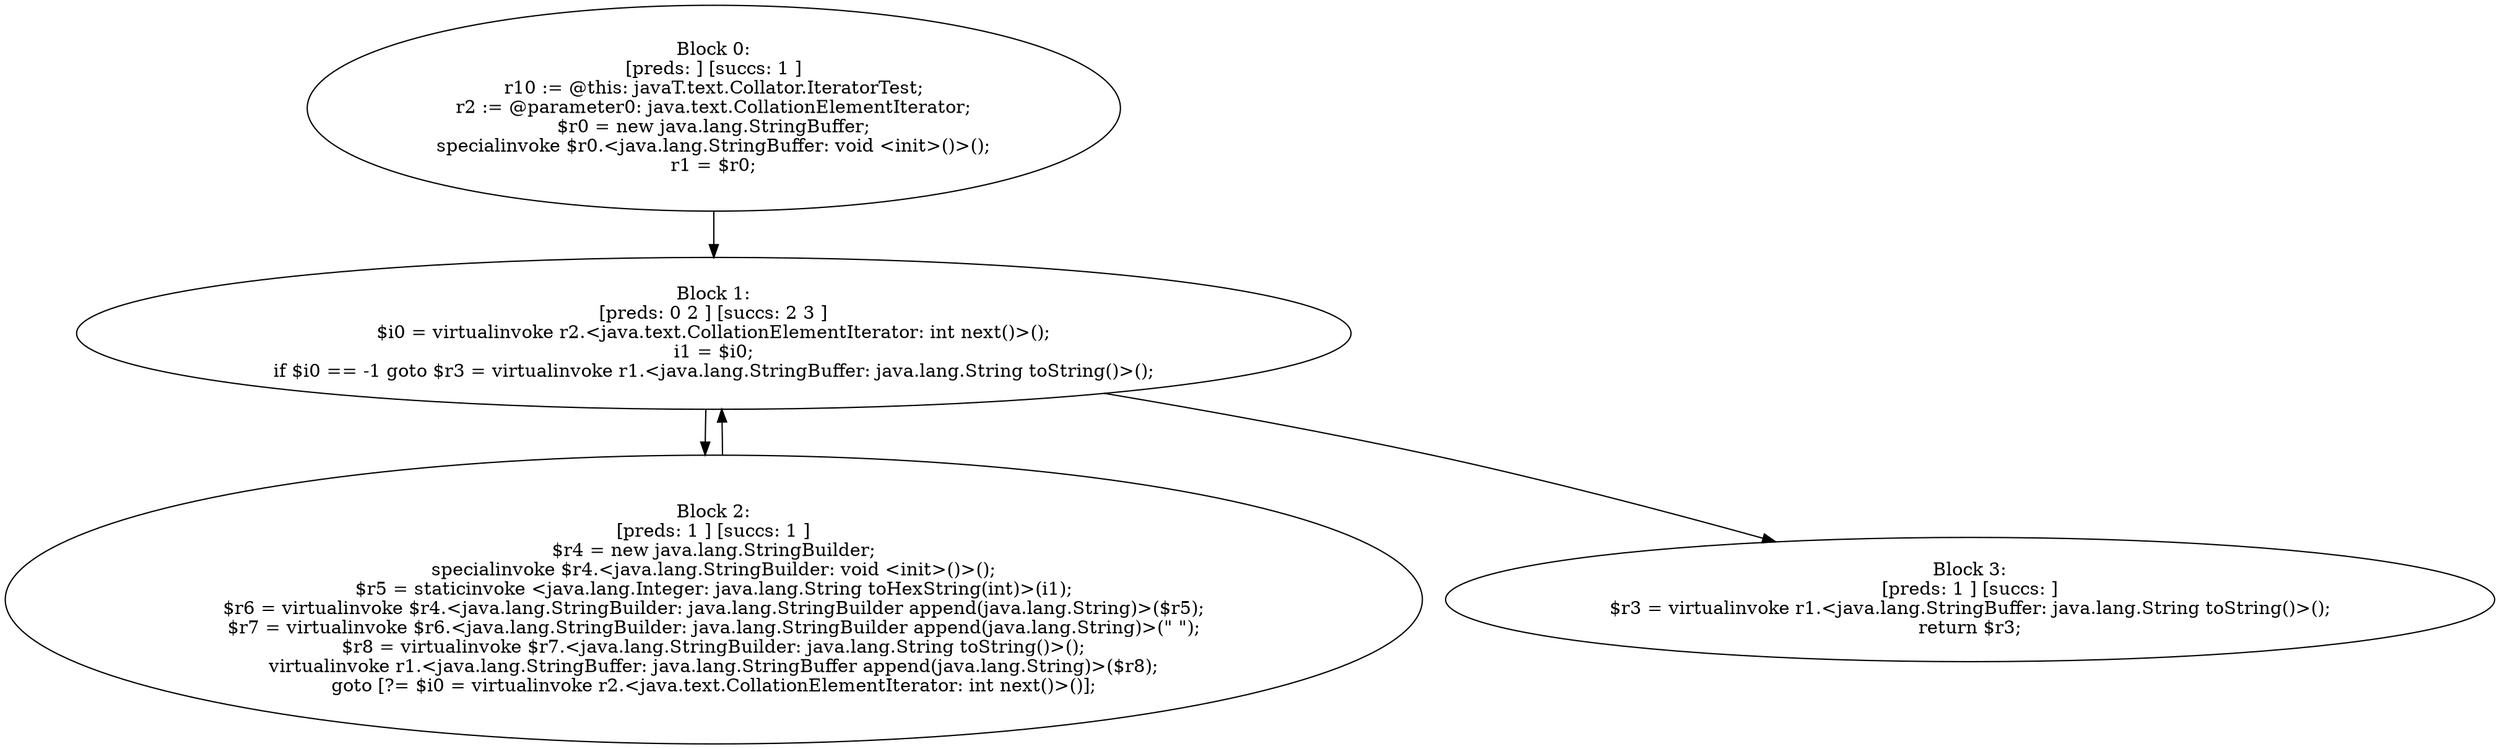 digraph "unitGraph" {
    "Block 0:
[preds: ] [succs: 1 ]
r10 := @this: javaT.text.Collator.IteratorTest;
r2 := @parameter0: java.text.CollationElementIterator;
$r0 = new java.lang.StringBuffer;
specialinvoke $r0.<java.lang.StringBuffer: void <init>()>();
r1 = $r0;
"
    "Block 1:
[preds: 0 2 ] [succs: 2 3 ]
$i0 = virtualinvoke r2.<java.text.CollationElementIterator: int next()>();
i1 = $i0;
if $i0 == -1 goto $r3 = virtualinvoke r1.<java.lang.StringBuffer: java.lang.String toString()>();
"
    "Block 2:
[preds: 1 ] [succs: 1 ]
$r4 = new java.lang.StringBuilder;
specialinvoke $r4.<java.lang.StringBuilder: void <init>()>();
$r5 = staticinvoke <java.lang.Integer: java.lang.String toHexString(int)>(i1);
$r6 = virtualinvoke $r4.<java.lang.StringBuilder: java.lang.StringBuilder append(java.lang.String)>($r5);
$r7 = virtualinvoke $r6.<java.lang.StringBuilder: java.lang.StringBuilder append(java.lang.String)>(\" \");
$r8 = virtualinvoke $r7.<java.lang.StringBuilder: java.lang.String toString()>();
virtualinvoke r1.<java.lang.StringBuffer: java.lang.StringBuffer append(java.lang.String)>($r8);
goto [?= $i0 = virtualinvoke r2.<java.text.CollationElementIterator: int next()>()];
"
    "Block 3:
[preds: 1 ] [succs: ]
$r3 = virtualinvoke r1.<java.lang.StringBuffer: java.lang.String toString()>();
return $r3;
"
    "Block 0:
[preds: ] [succs: 1 ]
r10 := @this: javaT.text.Collator.IteratorTest;
r2 := @parameter0: java.text.CollationElementIterator;
$r0 = new java.lang.StringBuffer;
specialinvoke $r0.<java.lang.StringBuffer: void <init>()>();
r1 = $r0;
"->"Block 1:
[preds: 0 2 ] [succs: 2 3 ]
$i0 = virtualinvoke r2.<java.text.CollationElementIterator: int next()>();
i1 = $i0;
if $i0 == -1 goto $r3 = virtualinvoke r1.<java.lang.StringBuffer: java.lang.String toString()>();
";
    "Block 1:
[preds: 0 2 ] [succs: 2 3 ]
$i0 = virtualinvoke r2.<java.text.CollationElementIterator: int next()>();
i1 = $i0;
if $i0 == -1 goto $r3 = virtualinvoke r1.<java.lang.StringBuffer: java.lang.String toString()>();
"->"Block 2:
[preds: 1 ] [succs: 1 ]
$r4 = new java.lang.StringBuilder;
specialinvoke $r4.<java.lang.StringBuilder: void <init>()>();
$r5 = staticinvoke <java.lang.Integer: java.lang.String toHexString(int)>(i1);
$r6 = virtualinvoke $r4.<java.lang.StringBuilder: java.lang.StringBuilder append(java.lang.String)>($r5);
$r7 = virtualinvoke $r6.<java.lang.StringBuilder: java.lang.StringBuilder append(java.lang.String)>(\" \");
$r8 = virtualinvoke $r7.<java.lang.StringBuilder: java.lang.String toString()>();
virtualinvoke r1.<java.lang.StringBuffer: java.lang.StringBuffer append(java.lang.String)>($r8);
goto [?= $i0 = virtualinvoke r2.<java.text.CollationElementIterator: int next()>()];
";
    "Block 1:
[preds: 0 2 ] [succs: 2 3 ]
$i0 = virtualinvoke r2.<java.text.CollationElementIterator: int next()>();
i1 = $i0;
if $i0 == -1 goto $r3 = virtualinvoke r1.<java.lang.StringBuffer: java.lang.String toString()>();
"->"Block 3:
[preds: 1 ] [succs: ]
$r3 = virtualinvoke r1.<java.lang.StringBuffer: java.lang.String toString()>();
return $r3;
";
    "Block 2:
[preds: 1 ] [succs: 1 ]
$r4 = new java.lang.StringBuilder;
specialinvoke $r4.<java.lang.StringBuilder: void <init>()>();
$r5 = staticinvoke <java.lang.Integer: java.lang.String toHexString(int)>(i1);
$r6 = virtualinvoke $r4.<java.lang.StringBuilder: java.lang.StringBuilder append(java.lang.String)>($r5);
$r7 = virtualinvoke $r6.<java.lang.StringBuilder: java.lang.StringBuilder append(java.lang.String)>(\" \");
$r8 = virtualinvoke $r7.<java.lang.StringBuilder: java.lang.String toString()>();
virtualinvoke r1.<java.lang.StringBuffer: java.lang.StringBuffer append(java.lang.String)>($r8);
goto [?= $i0 = virtualinvoke r2.<java.text.CollationElementIterator: int next()>()];
"->"Block 1:
[preds: 0 2 ] [succs: 2 3 ]
$i0 = virtualinvoke r2.<java.text.CollationElementIterator: int next()>();
i1 = $i0;
if $i0 == -1 goto $r3 = virtualinvoke r1.<java.lang.StringBuffer: java.lang.String toString()>();
";
}
